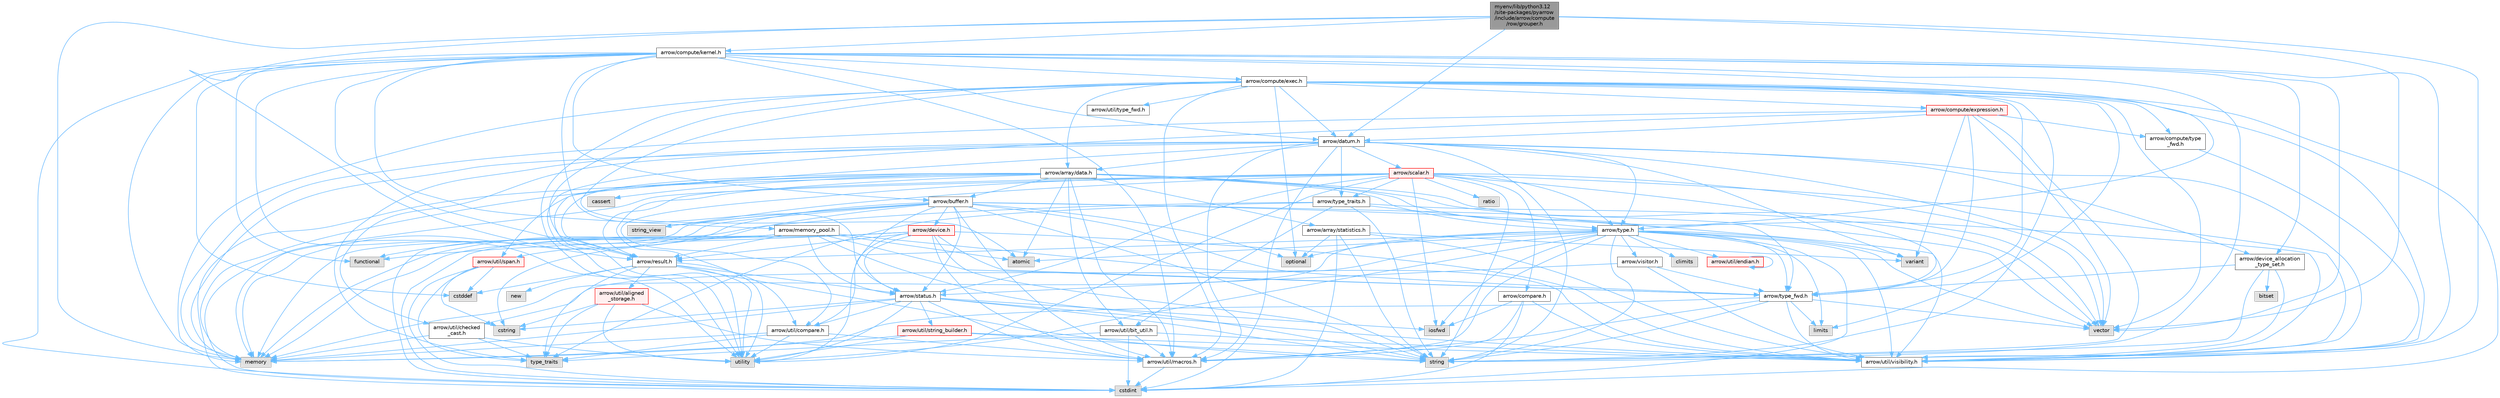 digraph "myenv/lib/python3.12/site-packages/pyarrow/include/arrow/compute/row/grouper.h"
{
 // LATEX_PDF_SIZE
  bgcolor="transparent";
  edge [fontname=Helvetica,fontsize=10,labelfontname=Helvetica,labelfontsize=10];
  node [fontname=Helvetica,fontsize=10,shape=box,height=0.2,width=0.4];
  Node1 [id="Node000001",label="myenv/lib/python3.12\l/site-packages/pyarrow\l/include/arrow/compute\l/row/grouper.h",height=0.2,width=0.4,color="gray40", fillcolor="grey60", style="filled", fontcolor="black",tooltip=" "];
  Node1 -> Node2 [id="edge1_Node000001_Node000002",color="steelblue1",style="solid",tooltip=" "];
  Node2 [id="Node000002",label="memory",height=0.2,width=0.4,color="grey60", fillcolor="#E0E0E0", style="filled",tooltip=" "];
  Node1 -> Node3 [id="edge2_Node000001_Node000003",color="steelblue1",style="solid",tooltip=" "];
  Node3 [id="Node000003",label="vector",height=0.2,width=0.4,color="grey60", fillcolor="#E0E0E0", style="filled",tooltip=" "];
  Node1 -> Node4 [id="edge3_Node000001_Node000004",color="steelblue1",style="solid",tooltip=" "];
  Node4 [id="Node000004",label="arrow/compute/kernel.h",height=0.2,width=0.4,color="grey40", fillcolor="white", style="filled",URL="$kernel_8h.html",tooltip=" "];
  Node4 -> Node5 [id="edge4_Node000004_Node000005",color="steelblue1",style="solid",tooltip=" "];
  Node5 [id="Node000005",label="cstddef",height=0.2,width=0.4,color="grey60", fillcolor="#E0E0E0", style="filled",tooltip=" "];
  Node4 -> Node6 [id="edge5_Node000004_Node000006",color="steelblue1",style="solid",tooltip=" "];
  Node6 [id="Node000006",label="cstdint",height=0.2,width=0.4,color="grey60", fillcolor="#E0E0E0", style="filled",tooltip=" "];
  Node4 -> Node7 [id="edge6_Node000004_Node000007",color="steelblue1",style="solid",tooltip=" "];
  Node7 [id="Node000007",label="functional",height=0.2,width=0.4,color="grey60", fillcolor="#E0E0E0", style="filled",tooltip=" "];
  Node4 -> Node2 [id="edge7_Node000004_Node000002",color="steelblue1",style="solid",tooltip=" "];
  Node4 -> Node8 [id="edge8_Node000004_Node000008",color="steelblue1",style="solid",tooltip=" "];
  Node8 [id="Node000008",label="string",height=0.2,width=0.4,color="grey60", fillcolor="#E0E0E0", style="filled",tooltip=" "];
  Node4 -> Node9 [id="edge9_Node000004_Node000009",color="steelblue1",style="solid",tooltip=" "];
  Node9 [id="Node000009",label="utility",height=0.2,width=0.4,color="grey60", fillcolor="#E0E0E0", style="filled",tooltip=" "];
  Node4 -> Node3 [id="edge10_Node000004_Node000003",color="steelblue1",style="solid",tooltip=" "];
  Node4 -> Node10 [id="edge11_Node000004_Node000010",color="steelblue1",style="solid",tooltip=" "];
  Node10 [id="Node000010",label="arrow/buffer.h",height=0.2,width=0.4,color="grey40", fillcolor="white", style="filled",URL="$buffer_8h.html",tooltip=" "];
  Node10 -> Node6 [id="edge12_Node000010_Node000006",color="steelblue1",style="solid",tooltip=" "];
  Node10 -> Node11 [id="edge13_Node000010_Node000011",color="steelblue1",style="solid",tooltip=" "];
  Node11 [id="Node000011",label="cstring",height=0.2,width=0.4,color="grey60", fillcolor="#E0E0E0", style="filled",tooltip=" "];
  Node10 -> Node2 [id="edge14_Node000010_Node000002",color="steelblue1",style="solid",tooltip=" "];
  Node10 -> Node12 [id="edge15_Node000010_Node000012",color="steelblue1",style="solid",tooltip=" "];
  Node12 [id="Node000012",label="optional",height=0.2,width=0.4,color="grey60", fillcolor="#E0E0E0", style="filled",tooltip=" "];
  Node10 -> Node8 [id="edge16_Node000010_Node000008",color="steelblue1",style="solid",tooltip=" "];
  Node10 -> Node13 [id="edge17_Node000010_Node000013",color="steelblue1",style="solid",tooltip=" "];
  Node13 [id="Node000013",label="string_view",height=0.2,width=0.4,color="grey60", fillcolor="#E0E0E0", style="filled",tooltip=" "];
  Node10 -> Node9 [id="edge18_Node000010_Node000009",color="steelblue1",style="solid",tooltip=" "];
  Node10 -> Node3 [id="edge19_Node000010_Node000003",color="steelblue1",style="solid",tooltip=" "];
  Node10 -> Node14 [id="edge20_Node000010_Node000014",color="steelblue1",style="solid",tooltip=" "];
  Node14 [id="Node000014",label="arrow/device.h",height=0.2,width=0.4,color="red", fillcolor="#FFF0F0", style="filled",URL="$device_8h.html",tooltip=" "];
  Node14 -> Node6 [id="edge21_Node000014_Node000006",color="steelblue1",style="solid",tooltip=" "];
  Node14 -> Node7 [id="edge22_Node000014_Node000007",color="steelblue1",style="solid",tooltip=" "];
  Node14 -> Node2 [id="edge23_Node000014_Node000002",color="steelblue1",style="solid",tooltip=" "];
  Node14 -> Node8 [id="edge24_Node000014_Node000008",color="steelblue1",style="solid",tooltip=" "];
  Node14 -> Node20 [id="edge25_Node000014_Node000020",color="steelblue1",style="solid",tooltip=" "];
  Node20 [id="Node000020",label="arrow/result.h",height=0.2,width=0.4,color="grey40", fillcolor="white", style="filled",URL="$result_8h.html",tooltip=" "];
  Node20 -> Node5 [id="edge26_Node000020_Node000005",color="steelblue1",style="solid",tooltip=" "];
  Node20 -> Node21 [id="edge27_Node000020_Node000021",color="steelblue1",style="solid",tooltip=" "];
  Node21 [id="Node000021",label="new",height=0.2,width=0.4,color="grey60", fillcolor="#E0E0E0", style="filled",tooltip=" "];
  Node20 -> Node8 [id="edge28_Node000020_Node000008",color="steelblue1",style="solid",tooltip=" "];
  Node20 -> Node22 [id="edge29_Node000020_Node000022",color="steelblue1",style="solid",tooltip=" "];
  Node22 [id="Node000022",label="type_traits",height=0.2,width=0.4,color="grey60", fillcolor="#E0E0E0", style="filled",tooltip=" "];
  Node20 -> Node9 [id="edge30_Node000020_Node000009",color="steelblue1",style="solid",tooltip=" "];
  Node20 -> Node23 [id="edge31_Node000020_Node000023",color="steelblue1",style="solid",tooltip=" "];
  Node23 [id="Node000023",label="arrow/status.h",height=0.2,width=0.4,color="grey40", fillcolor="white", style="filled",URL="$status_8h.html",tooltip=" "];
  Node23 -> Node11 [id="edge32_Node000023_Node000011",color="steelblue1",style="solid",tooltip=" "];
  Node23 -> Node24 [id="edge33_Node000023_Node000024",color="steelblue1",style="solid",tooltip=" "];
  Node24 [id="Node000024",label="iosfwd",height=0.2,width=0.4,color="grey60", fillcolor="#E0E0E0", style="filled",tooltip=" "];
  Node23 -> Node2 [id="edge34_Node000023_Node000002",color="steelblue1",style="solid",tooltip=" "];
  Node23 -> Node8 [id="edge35_Node000023_Node000008",color="steelblue1",style="solid",tooltip=" "];
  Node23 -> Node9 [id="edge36_Node000023_Node000009",color="steelblue1",style="solid",tooltip=" "];
  Node23 -> Node25 [id="edge37_Node000023_Node000025",color="steelblue1",style="solid",tooltip=" "];
  Node25 [id="Node000025",label="arrow/util/compare.h",height=0.2,width=0.4,color="grey40", fillcolor="white", style="filled",URL="$util_2compare_8h.html",tooltip=" "];
  Node25 -> Node2 [id="edge38_Node000025_Node000002",color="steelblue1",style="solid",tooltip=" "];
  Node25 -> Node22 [id="edge39_Node000025_Node000022",color="steelblue1",style="solid",tooltip=" "];
  Node25 -> Node9 [id="edge40_Node000025_Node000009",color="steelblue1",style="solid",tooltip=" "];
  Node25 -> Node18 [id="edge41_Node000025_Node000018",color="steelblue1",style="solid",tooltip=" "];
  Node18 [id="Node000018",label="arrow/util/macros.h",height=0.2,width=0.4,color="grey40", fillcolor="white", style="filled",URL="$macros_8h.html",tooltip=" "];
  Node18 -> Node6 [id="edge42_Node000018_Node000006",color="steelblue1",style="solid",tooltip=" "];
  Node23 -> Node18 [id="edge43_Node000023_Node000018",color="steelblue1",style="solid",tooltip=" "];
  Node23 -> Node26 [id="edge44_Node000023_Node000026",color="steelblue1",style="solid",tooltip=" "];
  Node26 [id="Node000026",label="arrow/util/string_builder.h",height=0.2,width=0.4,color="red", fillcolor="#FFF0F0", style="filled",URL="$string__builder_8h.html",tooltip=" "];
  Node26 -> Node2 [id="edge45_Node000026_Node000002",color="steelblue1",style="solid",tooltip=" "];
  Node26 -> Node8 [id="edge46_Node000026_Node000008",color="steelblue1",style="solid",tooltip=" "];
  Node26 -> Node9 [id="edge47_Node000026_Node000009",color="steelblue1",style="solid",tooltip=" "];
  Node26 -> Node19 [id="edge48_Node000026_Node000019",color="steelblue1",style="solid",tooltip=" "];
  Node19 [id="Node000019",label="arrow/util/visibility.h",height=0.2,width=0.4,color="grey40", fillcolor="white", style="filled",URL="$include_2arrow_2util_2visibility_8h.html",tooltip=" "];
  Node23 -> Node19 [id="edge49_Node000023_Node000019",color="steelblue1",style="solid",tooltip=" "];
  Node20 -> Node28 [id="edge50_Node000020_Node000028",color="steelblue1",style="solid",tooltip=" "];
  Node28 [id="Node000028",label="arrow/util/aligned\l_storage.h",height=0.2,width=0.4,color="red", fillcolor="#FFF0F0", style="filled",URL="$aligned__storage_8h.html",tooltip=" "];
  Node28 -> Node11 [id="edge51_Node000028_Node000011",color="steelblue1",style="solid",tooltip=" "];
  Node28 -> Node22 [id="edge52_Node000028_Node000022",color="steelblue1",style="solid",tooltip=" "];
  Node28 -> Node9 [id="edge53_Node000028_Node000009",color="steelblue1",style="solid",tooltip=" "];
  Node28 -> Node18 [id="edge54_Node000028_Node000018",color="steelblue1",style="solid",tooltip=" "];
  Node20 -> Node25 [id="edge55_Node000020_Node000025",color="steelblue1",style="solid",tooltip=" "];
  Node14 -> Node23 [id="edge56_Node000014_Node000023",color="steelblue1",style="solid",tooltip=" "];
  Node14 -> Node16 [id="edge57_Node000014_Node000016",color="steelblue1",style="solid",tooltip=" "];
  Node16 [id="Node000016",label="arrow/type_fwd.h",height=0.2,width=0.4,color="grey40", fillcolor="white", style="filled",URL="$arrow_2type__fwd_8h.html",tooltip=" "];
  Node16 -> Node17 [id="edge58_Node000016_Node000017",color="steelblue1",style="solid",tooltip=" "];
  Node17 [id="Node000017",label="limits",height=0.2,width=0.4,color="grey60", fillcolor="#E0E0E0", style="filled",tooltip=" "];
  Node16 -> Node2 [id="edge59_Node000016_Node000002",color="steelblue1",style="solid",tooltip=" "];
  Node16 -> Node8 [id="edge60_Node000016_Node000008",color="steelblue1",style="solid",tooltip=" "];
  Node16 -> Node3 [id="edge61_Node000016_Node000003",color="steelblue1",style="solid",tooltip=" "];
  Node16 -> Node18 [id="edge62_Node000016_Node000018",color="steelblue1",style="solid",tooltip=" "];
  Node16 -> Node19 [id="edge63_Node000016_Node000019",color="steelblue1",style="solid",tooltip=" "];
  Node14 -> Node25 [id="edge64_Node000014_Node000025",color="steelblue1",style="solid",tooltip=" "];
  Node14 -> Node18 [id="edge65_Node000014_Node000018",color="steelblue1",style="solid",tooltip=" "];
  Node14 -> Node19 [id="edge66_Node000014_Node000019",color="steelblue1",style="solid",tooltip=" "];
  Node10 -> Node23 [id="edge67_Node000010_Node000023",color="steelblue1",style="solid",tooltip=" "];
  Node10 -> Node16 [id="edge68_Node000010_Node000016",color="steelblue1",style="solid",tooltip=" "];
  Node10 -> Node18 [id="edge69_Node000010_Node000018",color="steelblue1",style="solid",tooltip=" "];
  Node10 -> Node30 [id="edge70_Node000010_Node000030",color="steelblue1",style="solid",tooltip=" "];
  Node30 [id="Node000030",label="arrow/util/span.h",height=0.2,width=0.4,color="red", fillcolor="#FFF0F0", style="filled",URL="$span_8h.html",tooltip=" "];
  Node30 -> Node5 [id="edge71_Node000030_Node000005",color="steelblue1",style="solid",tooltip=" "];
  Node30 -> Node6 [id="edge72_Node000030_Node000006",color="steelblue1",style="solid",tooltip=" "];
  Node30 -> Node11 [id="edge73_Node000030_Node000011",color="steelblue1",style="solid",tooltip=" "];
  Node30 -> Node22 [id="edge74_Node000030_Node000022",color="steelblue1",style="solid",tooltip=" "];
  Node10 -> Node19 [id="edge75_Node000010_Node000019",color="steelblue1",style="solid",tooltip=" "];
  Node4 -> Node32 [id="edge76_Node000004_Node000032",color="steelblue1",style="solid",tooltip=" "];
  Node32 [id="Node000032",label="arrow/compute/exec.h",height=0.2,width=0.4,color="grey40", fillcolor="white", style="filled",URL="$exec_8h.html",tooltip=" "];
  Node32 -> Node33 [id="edge77_Node000032_Node000033",color="steelblue1",style="solid",tooltip=" "];
  Node33 [id="Node000033",label="atomic",height=0.2,width=0.4,color="grey60", fillcolor="#E0E0E0", style="filled",tooltip=" "];
  Node32 -> Node6 [id="edge78_Node000032_Node000006",color="steelblue1",style="solid",tooltip=" "];
  Node32 -> Node17 [id="edge79_Node000032_Node000017",color="steelblue1",style="solid",tooltip=" "];
  Node32 -> Node2 [id="edge80_Node000032_Node000002",color="steelblue1",style="solid",tooltip=" "];
  Node32 -> Node12 [id="edge81_Node000032_Node000012",color="steelblue1",style="solid",tooltip=" "];
  Node32 -> Node8 [id="edge82_Node000032_Node000008",color="steelblue1",style="solid",tooltip=" "];
  Node32 -> Node9 [id="edge83_Node000032_Node000009",color="steelblue1",style="solid",tooltip=" "];
  Node32 -> Node3 [id="edge84_Node000032_Node000003",color="steelblue1",style="solid",tooltip=" "];
  Node32 -> Node34 [id="edge85_Node000032_Node000034",color="steelblue1",style="solid",tooltip=" "];
  Node34 [id="Node000034",label="arrow/array/data.h",height=0.2,width=0.4,color="grey40", fillcolor="white", style="filled",URL="$data_8h.html",tooltip=" "];
  Node34 -> Node33 [id="edge86_Node000034_Node000033",color="steelblue1",style="solid",tooltip=" "];
  Node34 -> Node35 [id="edge87_Node000034_Node000035",color="steelblue1",style="solid",tooltip=" "];
  Node35 [id="Node000035",label="cassert",height=0.2,width=0.4,color="grey60", fillcolor="#E0E0E0", style="filled",tooltip=" "];
  Node34 -> Node6 [id="edge88_Node000034_Node000006",color="steelblue1",style="solid",tooltip=" "];
  Node34 -> Node2 [id="edge89_Node000034_Node000002",color="steelblue1",style="solid",tooltip=" "];
  Node34 -> Node9 [id="edge90_Node000034_Node000009",color="steelblue1",style="solid",tooltip=" "];
  Node34 -> Node3 [id="edge91_Node000034_Node000003",color="steelblue1",style="solid",tooltip=" "];
  Node34 -> Node36 [id="edge92_Node000034_Node000036",color="steelblue1",style="solid",tooltip=" "];
  Node36 [id="Node000036",label="arrow/array/statistics.h",height=0.2,width=0.4,color="grey40", fillcolor="white", style="filled",URL="$arrow_2array_2statistics_8h.html",tooltip=" "];
  Node36 -> Node6 [id="edge93_Node000036_Node000006",color="steelblue1",style="solid",tooltip=" "];
  Node36 -> Node12 [id="edge94_Node000036_Node000012",color="steelblue1",style="solid",tooltip=" "];
  Node36 -> Node8 [id="edge95_Node000036_Node000008",color="steelblue1",style="solid",tooltip=" "];
  Node36 -> Node37 [id="edge96_Node000036_Node000037",color="steelblue1",style="solid",tooltip=" "];
  Node37 [id="Node000037",label="variant",height=0.2,width=0.4,color="grey60", fillcolor="#E0E0E0", style="filled",tooltip=" "];
  Node36 -> Node19 [id="edge97_Node000036_Node000019",color="steelblue1",style="solid",tooltip=" "];
  Node34 -> Node10 [id="edge98_Node000034_Node000010",color="steelblue1",style="solid",tooltip=" "];
  Node34 -> Node20 [id="edge99_Node000034_Node000020",color="steelblue1",style="solid",tooltip=" "];
  Node34 -> Node38 [id="edge100_Node000034_Node000038",color="steelblue1",style="solid",tooltip=" "];
  Node38 [id="Node000038",label="arrow/type.h",height=0.2,width=0.4,color="grey40", fillcolor="white", style="filled",URL="$type_8h.html",tooltip=" "];
  Node38 -> Node33 [id="edge101_Node000038_Node000033",color="steelblue1",style="solid",tooltip=" "];
  Node38 -> Node39 [id="edge102_Node000038_Node000039",color="steelblue1",style="solid",tooltip=" "];
  Node39 [id="Node000039",label="climits",height=0.2,width=0.4,color="grey60", fillcolor="#E0E0E0", style="filled",tooltip=" "];
  Node38 -> Node6 [id="edge103_Node000038_Node000006",color="steelblue1",style="solid",tooltip=" "];
  Node38 -> Node24 [id="edge104_Node000038_Node000024",color="steelblue1",style="solid",tooltip=" "];
  Node38 -> Node17 [id="edge105_Node000038_Node000017",color="steelblue1",style="solid",tooltip=" "];
  Node38 -> Node2 [id="edge106_Node000038_Node000002",color="steelblue1",style="solid",tooltip=" "];
  Node38 -> Node12 [id="edge107_Node000038_Node000012",color="steelblue1",style="solid",tooltip=" "];
  Node38 -> Node8 [id="edge108_Node000038_Node000008",color="steelblue1",style="solid",tooltip=" "];
  Node38 -> Node9 [id="edge109_Node000038_Node000009",color="steelblue1",style="solid",tooltip=" "];
  Node38 -> Node37 [id="edge110_Node000038_Node000037",color="steelblue1",style="solid",tooltip=" "];
  Node38 -> Node3 [id="edge111_Node000038_Node000003",color="steelblue1",style="solid",tooltip=" "];
  Node38 -> Node20 [id="edge112_Node000038_Node000020",color="steelblue1",style="solid",tooltip=" "];
  Node38 -> Node16 [id="edge113_Node000038_Node000016",color="steelblue1",style="solid",tooltip=" "];
  Node38 -> Node40 [id="edge114_Node000038_Node000040",color="steelblue1",style="solid",tooltip=" "];
  Node40 [id="Node000040",label="arrow/util/checked\l_cast.h",height=0.2,width=0.4,color="grey40", fillcolor="white", style="filled",URL="$checked__cast_8h.html",tooltip=" "];
  Node40 -> Node2 [id="edge115_Node000040_Node000002",color="steelblue1",style="solid",tooltip=" "];
  Node40 -> Node22 [id="edge116_Node000040_Node000022",color="steelblue1",style="solid",tooltip=" "];
  Node40 -> Node9 [id="edge117_Node000040_Node000009",color="steelblue1",style="solid",tooltip=" "];
  Node38 -> Node41 [id="edge118_Node000038_Node000041",color="steelblue1",style="solid",tooltip=" "];
  Node41 [id="Node000041",label="arrow/util/endian.h",height=0.2,width=0.4,color="red", fillcolor="#FFF0F0", style="filled",URL="$endian_8h.html",tooltip=" "];
  Node41 -> Node41 [id="edge119_Node000041_Node000041",color="steelblue1",style="solid",tooltip=" "];
  Node38 -> Node18 [id="edge120_Node000038_Node000018",color="steelblue1",style="solid",tooltip=" "];
  Node38 -> Node19 [id="edge121_Node000038_Node000019",color="steelblue1",style="solid",tooltip=" "];
  Node38 -> Node46 [id="edge122_Node000038_Node000046",color="steelblue1",style="solid",tooltip=" "];
  Node46 [id="Node000046",label="arrow/visitor.h",height=0.2,width=0.4,color="grey40", fillcolor="white", style="filled",URL="$visitor_8h.html",tooltip=" "];
  Node46 -> Node23 [id="edge123_Node000046_Node000023",color="steelblue1",style="solid",tooltip=" "];
  Node46 -> Node16 [id="edge124_Node000046_Node000016",color="steelblue1",style="solid",tooltip=" "];
  Node46 -> Node19 [id="edge125_Node000046_Node000019",color="steelblue1",style="solid",tooltip=" "];
  Node34 -> Node16 [id="edge126_Node000034_Node000016",color="steelblue1",style="solid",tooltip=" "];
  Node34 -> Node47 [id="edge127_Node000034_Node000047",color="steelblue1",style="solid",tooltip=" "];
  Node47 [id="Node000047",label="arrow/util/bit_util.h",height=0.2,width=0.4,color="grey40", fillcolor="white", style="filled",URL="$bit__util_8h.html",tooltip=" "];
  Node47 -> Node6 [id="edge128_Node000047_Node000006",color="steelblue1",style="solid",tooltip=" "];
  Node47 -> Node22 [id="edge129_Node000047_Node000022",color="steelblue1",style="solid",tooltip=" "];
  Node47 -> Node18 [id="edge130_Node000047_Node000018",color="steelblue1",style="solid",tooltip=" "];
  Node47 -> Node19 [id="edge131_Node000047_Node000019",color="steelblue1",style="solid",tooltip=" "];
  Node34 -> Node18 [id="edge132_Node000034_Node000018",color="steelblue1",style="solid",tooltip=" "];
  Node34 -> Node30 [id="edge133_Node000034_Node000030",color="steelblue1",style="solid",tooltip=" "];
  Node34 -> Node19 [id="edge134_Node000034_Node000019",color="steelblue1",style="solid",tooltip=" "];
  Node32 -> Node48 [id="edge135_Node000032_Node000048",color="steelblue1",style="solid",tooltip=" "];
  Node48 [id="Node000048",label="arrow/compute/expression.h",height=0.2,width=0.4,color="red", fillcolor="#FFF0F0", style="filled",URL="$expression_8h.html",tooltip=" "];
  Node48 -> Node2 [id="edge136_Node000048_Node000002",color="steelblue1",style="solid",tooltip=" "];
  Node48 -> Node8 [id="edge137_Node000048_Node000008",color="steelblue1",style="solid",tooltip=" "];
  Node48 -> Node9 [id="edge138_Node000048_Node000009",color="steelblue1",style="solid",tooltip=" "];
  Node48 -> Node37 [id="edge139_Node000048_Node000037",color="steelblue1",style="solid",tooltip=" "];
  Node48 -> Node3 [id="edge140_Node000048_Node000003",color="steelblue1",style="solid",tooltip=" "];
  Node48 -> Node49 [id="edge141_Node000048_Node000049",color="steelblue1",style="solid",tooltip=" "];
  Node49 [id="Node000049",label="arrow/compute/type\l_fwd.h",height=0.2,width=0.4,color="grey40", fillcolor="white", style="filled",URL="$arrow_2compute_2type__fwd_8h.html",tooltip=" "];
  Node49 -> Node19 [id="edge142_Node000049_Node000019",color="steelblue1",style="solid",tooltip=" "];
  Node48 -> Node50 [id="edge143_Node000048_Node000050",color="steelblue1",style="solid",tooltip=" "];
  Node50 [id="Node000050",label="arrow/datum.h",height=0.2,width=0.4,color="grey40", fillcolor="white", style="filled",URL="$datum_8h.html",tooltip=" "];
  Node50 -> Node6 [id="edge144_Node000050_Node000006",color="steelblue1",style="solid",tooltip=" "];
  Node50 -> Node2 [id="edge145_Node000050_Node000002",color="steelblue1",style="solid",tooltip=" "];
  Node50 -> Node8 [id="edge146_Node000050_Node000008",color="steelblue1",style="solid",tooltip=" "];
  Node50 -> Node22 [id="edge147_Node000050_Node000022",color="steelblue1",style="solid",tooltip=" "];
  Node50 -> Node9 [id="edge148_Node000050_Node000009",color="steelblue1",style="solid",tooltip=" "];
  Node50 -> Node37 [id="edge149_Node000050_Node000037",color="steelblue1",style="solid",tooltip=" "];
  Node50 -> Node3 [id="edge150_Node000050_Node000003",color="steelblue1",style="solid",tooltip=" "];
  Node50 -> Node34 [id="edge151_Node000050_Node000034",color="steelblue1",style="solid",tooltip=" "];
  Node50 -> Node51 [id="edge152_Node000050_Node000051",color="steelblue1",style="solid",tooltip=" "];
  Node51 [id="Node000051",label="arrow/device_allocation\l_type_set.h",height=0.2,width=0.4,color="grey40", fillcolor="white", style="filled",URL="$device__allocation__type__set_8h.html",tooltip=" "];
  Node51 -> Node52 [id="edge153_Node000051_Node000052",color="steelblue1",style="solid",tooltip=" "];
  Node52 [id="Node000052",label="bitset",height=0.2,width=0.4,color="grey60", fillcolor="#E0E0E0", style="filled",tooltip=" "];
  Node51 -> Node8 [id="edge154_Node000051_Node000008",color="steelblue1",style="solid",tooltip=" "];
  Node51 -> Node16 [id="edge155_Node000051_Node000016",color="steelblue1",style="solid",tooltip=" "];
  Node51 -> Node19 [id="edge156_Node000051_Node000019",color="steelblue1",style="solid",tooltip=" "];
  Node50 -> Node53 [id="edge157_Node000050_Node000053",color="steelblue1",style="solid",tooltip=" "];
  Node53 [id="Node000053",label="arrow/scalar.h",height=0.2,width=0.4,color="red", fillcolor="#FFF0F0", style="filled",URL="$scalar_8h.html",tooltip=" "];
  Node53 -> Node24 [id="edge158_Node000053_Node000024",color="steelblue1",style="solid",tooltip=" "];
  Node53 -> Node2 [id="edge159_Node000053_Node000002",color="steelblue1",style="solid",tooltip=" "];
  Node53 -> Node54 [id="edge160_Node000053_Node000054",color="steelblue1",style="solid",tooltip=" "];
  Node54 [id="Node000054",label="ratio",height=0.2,width=0.4,color="grey60", fillcolor="#E0E0E0", style="filled",tooltip=" "];
  Node53 -> Node8 [id="edge161_Node000053_Node000008",color="steelblue1",style="solid",tooltip=" "];
  Node53 -> Node13 [id="edge162_Node000053_Node000013",color="steelblue1",style="solid",tooltip=" "];
  Node53 -> Node9 [id="edge163_Node000053_Node000009",color="steelblue1",style="solid",tooltip=" "];
  Node53 -> Node3 [id="edge164_Node000053_Node000003",color="steelblue1",style="solid",tooltip=" "];
  Node53 -> Node55 [id="edge165_Node000053_Node000055",color="steelblue1",style="solid",tooltip=" "];
  Node55 [id="Node000055",label="arrow/compare.h",height=0.2,width=0.4,color="grey40", fillcolor="white", style="filled",URL="$compare_8h.html",tooltip=" "];
  Node55 -> Node6 [id="edge166_Node000055_Node000006",color="steelblue1",style="solid",tooltip=" "];
  Node55 -> Node24 [id="edge167_Node000055_Node000024",color="steelblue1",style="solid",tooltip=" "];
  Node55 -> Node18 [id="edge168_Node000055_Node000018",color="steelblue1",style="solid",tooltip=" "];
  Node55 -> Node19 [id="edge169_Node000055_Node000019",color="steelblue1",style="solid",tooltip=" "];
  Node53 -> Node20 [id="edge170_Node000053_Node000020",color="steelblue1",style="solid",tooltip=" "];
  Node53 -> Node23 [id="edge171_Node000053_Node000023",color="steelblue1",style="solid",tooltip=" "];
  Node53 -> Node38 [id="edge172_Node000053_Node000038",color="steelblue1",style="solid",tooltip=" "];
  Node53 -> Node16 [id="edge173_Node000053_Node000016",color="steelblue1",style="solid",tooltip=" "];
  Node53 -> Node58 [id="edge174_Node000053_Node000058",color="steelblue1",style="solid",tooltip=" "];
  Node58 [id="Node000058",label="arrow/type_traits.h",height=0.2,width=0.4,color="grey40", fillcolor="white", style="filled",URL="$include_2arrow_2type__traits_8h.html",tooltip=" "];
  Node58 -> Node2 [id="edge175_Node000058_Node000002",color="steelblue1",style="solid",tooltip=" "];
  Node58 -> Node8 [id="edge176_Node000058_Node000008",color="steelblue1",style="solid",tooltip=" "];
  Node58 -> Node22 [id="edge177_Node000058_Node000022",color="steelblue1",style="solid",tooltip=" "];
  Node58 -> Node3 [id="edge178_Node000058_Node000003",color="steelblue1",style="solid",tooltip=" "];
  Node58 -> Node38 [id="edge179_Node000058_Node000038",color="steelblue1",style="solid",tooltip=" "];
  Node58 -> Node47 [id="edge180_Node000058_Node000047",color="steelblue1",style="solid",tooltip=" "];
  Node53 -> Node25 [id="edge181_Node000053_Node000025",color="steelblue1",style="solid",tooltip=" "];
  Node53 -> Node19 [id="edge182_Node000053_Node000019",color="steelblue1",style="solid",tooltip=" "];
  Node50 -> Node38 [id="edge183_Node000050_Node000038",color="steelblue1",style="solid",tooltip=" "];
  Node50 -> Node58 [id="edge184_Node000050_Node000058",color="steelblue1",style="solid",tooltip=" "];
  Node50 -> Node40 [id="edge185_Node000050_Node000040",color="steelblue1",style="solid",tooltip=" "];
  Node50 -> Node18 [id="edge186_Node000050_Node000018",color="steelblue1",style="solid",tooltip=" "];
  Node50 -> Node19 [id="edge187_Node000050_Node000019",color="steelblue1",style="solid",tooltip=" "];
  Node48 -> Node16 [id="edge188_Node000048_Node000016",color="steelblue1",style="solid",tooltip=" "];
  Node32 -> Node49 [id="edge189_Node000032_Node000049",color="steelblue1",style="solid",tooltip=" "];
  Node32 -> Node50 [id="edge190_Node000032_Node000050",color="steelblue1",style="solid",tooltip=" "];
  Node32 -> Node20 [id="edge191_Node000032_Node000020",color="steelblue1",style="solid",tooltip=" "];
  Node32 -> Node16 [id="edge192_Node000032_Node000016",color="steelblue1",style="solid",tooltip=" "];
  Node32 -> Node18 [id="edge193_Node000032_Node000018",color="steelblue1",style="solid",tooltip=" "];
  Node32 -> Node65 [id="edge194_Node000032_Node000065",color="steelblue1",style="solid",tooltip=" "];
  Node65 [id="Node000065",label="arrow/util/type_fwd.h",height=0.2,width=0.4,color="grey40", fillcolor="white", style="filled",URL="$arrow_2util_2type__fwd_8h.html",tooltip=" "];
  Node32 -> Node19 [id="edge195_Node000032_Node000019",color="steelblue1",style="solid",tooltip=" "];
  Node4 -> Node50 [id="edge196_Node000004_Node000050",color="steelblue1",style="solid",tooltip=" "];
  Node4 -> Node51 [id="edge197_Node000004_Node000051",color="steelblue1",style="solid",tooltip=" "];
  Node4 -> Node66 [id="edge198_Node000004_Node000066",color="steelblue1",style="solid",tooltip=" "];
  Node66 [id="Node000066",label="arrow/memory_pool.h",height=0.2,width=0.4,color="grey40", fillcolor="white", style="filled",URL="$memory__pool_8h.html",tooltip=" "];
  Node66 -> Node33 [id="edge199_Node000066_Node000033",color="steelblue1",style="solid",tooltip=" "];
  Node66 -> Node6 [id="edge200_Node000066_Node000006",color="steelblue1",style="solid",tooltip=" "];
  Node66 -> Node7 [id="edge201_Node000066_Node000007",color="steelblue1",style="solid",tooltip=" "];
  Node66 -> Node2 [id="edge202_Node000066_Node000002",color="steelblue1",style="solid",tooltip=" "];
  Node66 -> Node8 [id="edge203_Node000066_Node000008",color="steelblue1",style="solid",tooltip=" "];
  Node66 -> Node20 [id="edge204_Node000066_Node000020",color="steelblue1",style="solid",tooltip=" "];
  Node66 -> Node23 [id="edge205_Node000066_Node000023",color="steelblue1",style="solid",tooltip=" "];
  Node66 -> Node16 [id="edge206_Node000066_Node000016",color="steelblue1",style="solid",tooltip=" "];
  Node66 -> Node19 [id="edge207_Node000066_Node000019",color="steelblue1",style="solid",tooltip=" "];
  Node4 -> Node20 [id="edge208_Node000004_Node000020",color="steelblue1",style="solid",tooltip=" "];
  Node4 -> Node23 [id="edge209_Node000004_Node000023",color="steelblue1",style="solid",tooltip=" "];
  Node4 -> Node38 [id="edge210_Node000004_Node000038",color="steelblue1",style="solid",tooltip=" "];
  Node4 -> Node18 [id="edge211_Node000004_Node000018",color="steelblue1",style="solid",tooltip=" "];
  Node4 -> Node19 [id="edge212_Node000004_Node000019",color="steelblue1",style="solid",tooltip=" "];
  Node1 -> Node50 [id="edge213_Node000001_Node000050",color="steelblue1",style="solid",tooltip=" "];
  Node1 -> Node20 [id="edge214_Node000001_Node000020",color="steelblue1",style="solid",tooltip=" "];
  Node1 -> Node19 [id="edge215_Node000001_Node000019",color="steelblue1",style="solid",tooltip=" "];
}
